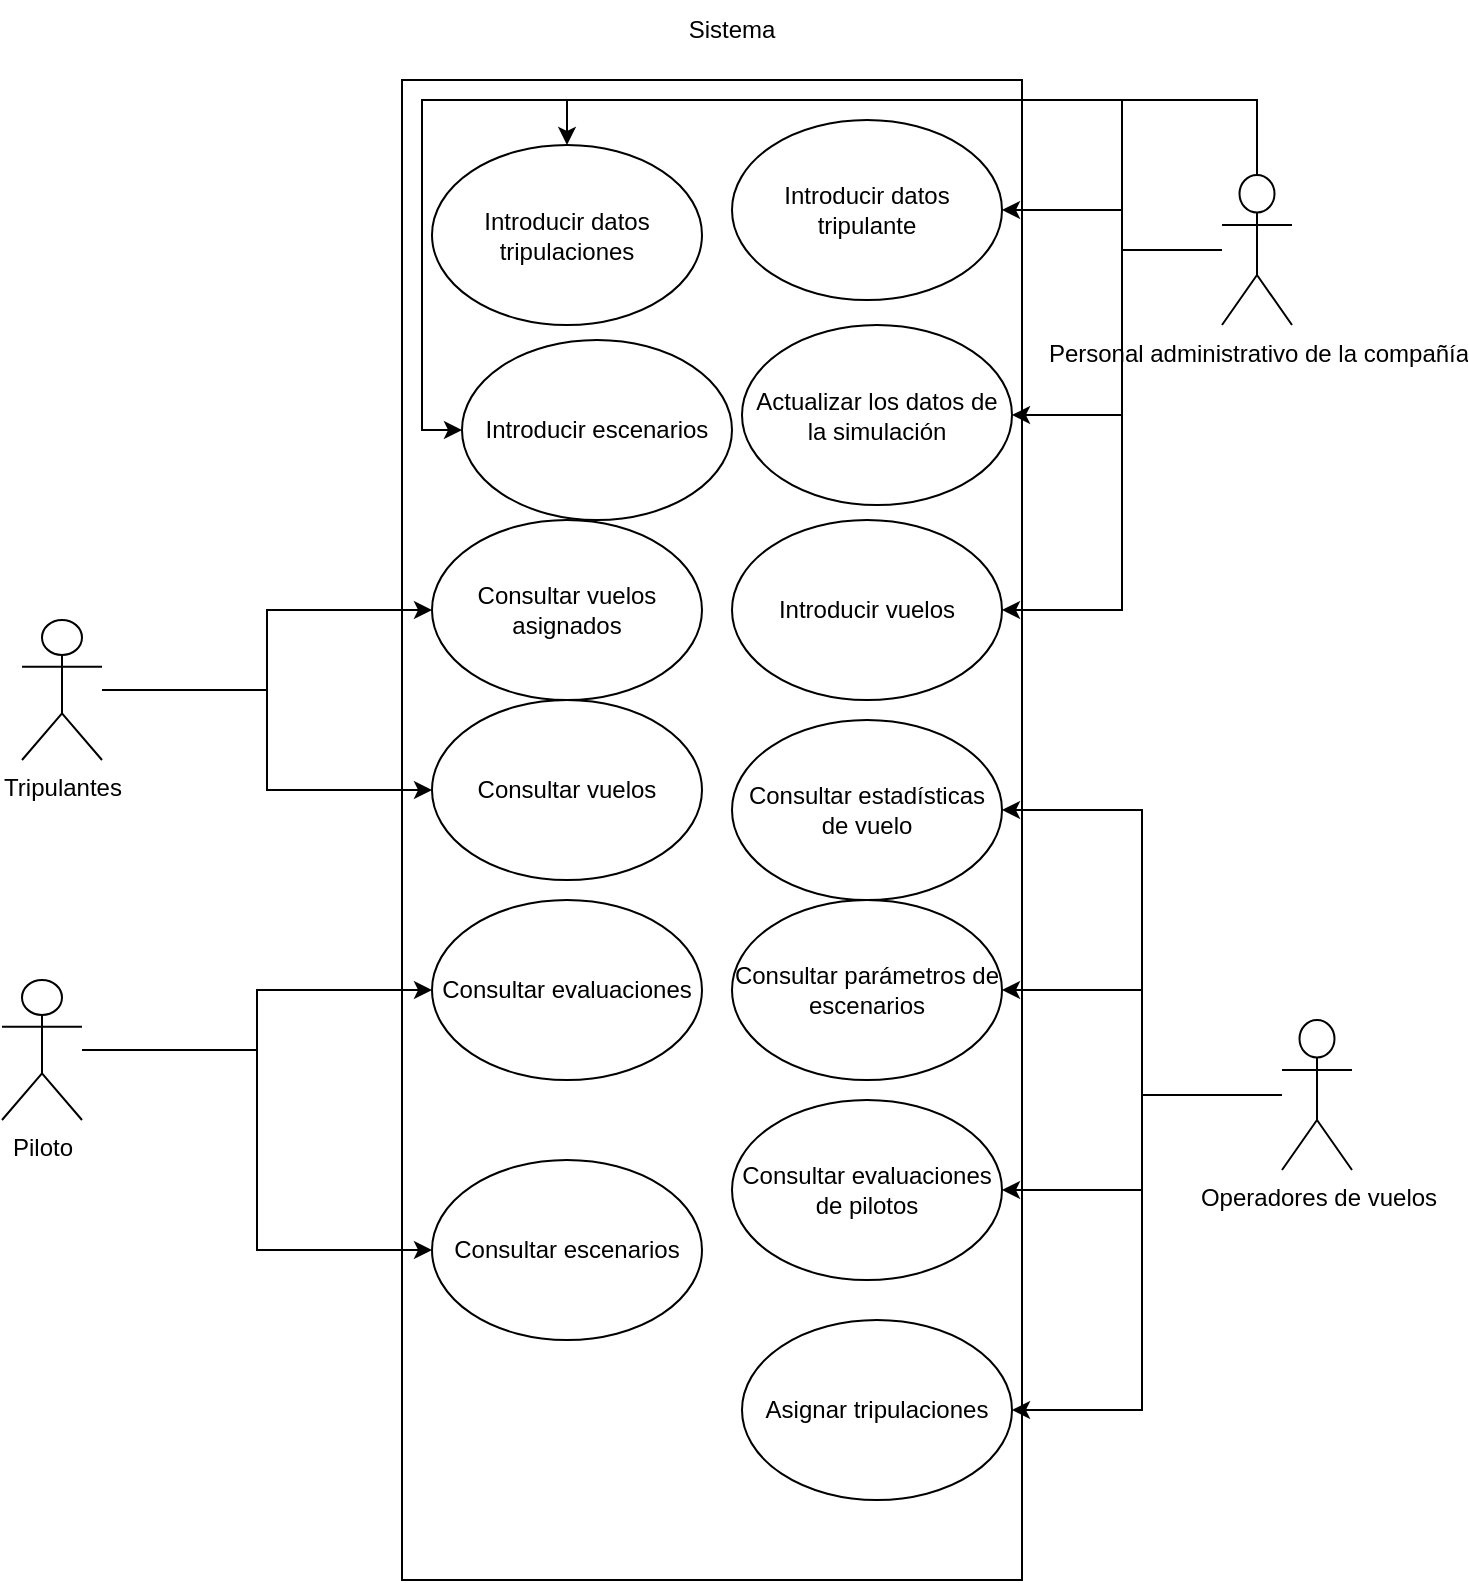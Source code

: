 <mxfile version="13.8.2" type="device"><diagram id="z0gLQHFbeG0pAAatqsxr" name="Page-1"><mxGraphModel dx="1102" dy="611" grid="1" gridSize="10" guides="1" tooltips="1" connect="1" arrows="1" fold="1" page="1" pageScale="1" pageWidth="827" pageHeight="1169" math="0" shadow="0"><root><mxCell id="0"/><mxCell id="1" parent="0"/><mxCell id="lhWOXlaM9gkfyAssrVmR-4" value="" style="rounded=0;whiteSpace=wrap;html=1;rotation=0;direction=south;" vertex="1" parent="1"><mxGeometry x="270" y="100" width="310" height="750" as="geometry"/></mxCell><mxCell id="lhWOXlaM9gkfyAssrVmR-32" style="edgeStyle=orthogonalEdgeStyle;rounded=0;orthogonalLoop=1;jettySize=auto;html=1;entryX=0;entryY=0.5;entryDx=0;entryDy=0;" edge="1" parent="1" source="lhWOXlaM9gkfyAssrVmR-5" target="lhWOXlaM9gkfyAssrVmR-29"><mxGeometry relative="1" as="geometry"/></mxCell><mxCell id="lhWOXlaM9gkfyAssrVmR-49" style="edgeStyle=orthogonalEdgeStyle;rounded=0;orthogonalLoop=1;jettySize=auto;html=1;" edge="1" parent="1" source="lhWOXlaM9gkfyAssrVmR-5" target="lhWOXlaM9gkfyAssrVmR-37"><mxGeometry relative="1" as="geometry"/></mxCell><mxCell id="lhWOXlaM9gkfyAssrVmR-5" value="Piloto" style="shape=umlActor;verticalLabelPosition=bottom;verticalAlign=top;html=1;outlineConnect=0;" vertex="1" parent="1"><mxGeometry x="70" y="550" width="40" height="70" as="geometry"/></mxCell><mxCell id="lhWOXlaM9gkfyAssrVmR-19" style="edgeStyle=orthogonalEdgeStyle;rounded=0;orthogonalLoop=1;jettySize=auto;html=1;entryX=0;entryY=0.5;entryDx=0;entryDy=0;" edge="1" parent="1" source="lhWOXlaM9gkfyAssrVmR-7" target="lhWOXlaM9gkfyAssrVmR-18"><mxGeometry relative="1" as="geometry"/></mxCell><mxCell id="lhWOXlaM9gkfyAssrVmR-48" style="edgeStyle=orthogonalEdgeStyle;rounded=0;orthogonalLoop=1;jettySize=auto;html=1;entryX=0;entryY=0.5;entryDx=0;entryDy=0;" edge="1" parent="1" source="lhWOXlaM9gkfyAssrVmR-7" target="lhWOXlaM9gkfyAssrVmR-47"><mxGeometry relative="1" as="geometry"/></mxCell><mxCell id="lhWOXlaM9gkfyAssrVmR-7" value="Tripulantes" style="shape=umlActor;verticalLabelPosition=bottom;verticalAlign=top;html=1;outlineConnect=0;" vertex="1" parent="1"><mxGeometry x="80" y="370" width="40" height="70" as="geometry"/></mxCell><mxCell id="lhWOXlaM9gkfyAssrVmR-59" style="edgeStyle=orthogonalEdgeStyle;rounded=0;orthogonalLoop=1;jettySize=auto;html=1;entryX=0.5;entryY=0;entryDx=0;entryDy=0;" edge="1" parent="1" source="lhWOXlaM9gkfyAssrVmR-9" target="lhWOXlaM9gkfyAssrVmR-55"><mxGeometry relative="1" as="geometry"><Array as="points"><mxPoint x="630" y="185"/><mxPoint x="630" y="110"/><mxPoint x="353" y="110"/></Array></mxGeometry></mxCell><mxCell id="lhWOXlaM9gkfyAssrVmR-63" style="edgeStyle=orthogonalEdgeStyle;rounded=0;orthogonalLoop=1;jettySize=auto;html=1;entryX=1;entryY=0.5;entryDx=0;entryDy=0;" edge="1" parent="1" source="lhWOXlaM9gkfyAssrVmR-9" target="lhWOXlaM9gkfyAssrVmR-20"><mxGeometry relative="1" as="geometry"><Array as="points"><mxPoint x="630" y="185"/><mxPoint x="630" y="165"/></Array></mxGeometry></mxCell><mxCell id="lhWOXlaM9gkfyAssrVmR-64" style="edgeStyle=orthogonalEdgeStyle;rounded=0;orthogonalLoop=1;jettySize=auto;html=1;entryX=1;entryY=0.5;entryDx=0;entryDy=0;" edge="1" parent="1" source="lhWOXlaM9gkfyAssrVmR-9" target="lhWOXlaM9gkfyAssrVmR-56"><mxGeometry relative="1" as="geometry"><Array as="points"><mxPoint x="630" y="185"/><mxPoint x="630" y="268"/></Array></mxGeometry></mxCell><mxCell id="lhWOXlaM9gkfyAssrVmR-65" style="edgeStyle=orthogonalEdgeStyle;rounded=0;orthogonalLoop=1;jettySize=auto;html=1;entryX=1;entryY=0.5;entryDx=0;entryDy=0;" edge="1" parent="1" source="lhWOXlaM9gkfyAssrVmR-9" target="lhWOXlaM9gkfyAssrVmR-60"><mxGeometry relative="1" as="geometry"><Array as="points"><mxPoint x="630" y="185"/><mxPoint x="630" y="365"/></Array></mxGeometry></mxCell><mxCell id="lhWOXlaM9gkfyAssrVmR-68" style="edgeStyle=orthogonalEdgeStyle;rounded=0;orthogonalLoop=1;jettySize=auto;html=1;entryX=0;entryY=0.5;entryDx=0;entryDy=0;" edge="1" parent="1" source="lhWOXlaM9gkfyAssrVmR-9" target="lhWOXlaM9gkfyAssrVmR-67"><mxGeometry relative="1" as="geometry"><Array as="points"><mxPoint x="698" y="110"/><mxPoint x="280" y="110"/><mxPoint x="280" y="275"/></Array></mxGeometry></mxCell><mxCell id="lhWOXlaM9gkfyAssrVmR-9" value="Personal administrativo de la compañía" style="shape=umlActor;verticalLabelPosition=bottom;verticalAlign=top;html=1;outlineConnect=0;" vertex="1" parent="1"><mxGeometry x="680" y="147.5" width="35" height="75" as="geometry"/></mxCell><mxCell id="lhWOXlaM9gkfyAssrVmR-51" style="edgeStyle=orthogonalEdgeStyle;rounded=0;orthogonalLoop=1;jettySize=auto;html=1;entryX=1;entryY=0.5;entryDx=0;entryDy=0;" edge="1" parent="1" source="lhWOXlaM9gkfyAssrVmR-12" target="lhWOXlaM9gkfyAssrVmR-22"><mxGeometry relative="1" as="geometry"/></mxCell><mxCell id="lhWOXlaM9gkfyAssrVmR-52" style="edgeStyle=orthogonalEdgeStyle;rounded=0;orthogonalLoop=1;jettySize=auto;html=1;entryX=1;entryY=0.5;entryDx=0;entryDy=0;" edge="1" parent="1" source="lhWOXlaM9gkfyAssrVmR-12" target="lhWOXlaM9gkfyAssrVmR-45"><mxGeometry relative="1" as="geometry"/></mxCell><mxCell id="lhWOXlaM9gkfyAssrVmR-53" style="edgeStyle=orthogonalEdgeStyle;rounded=0;orthogonalLoop=1;jettySize=auto;html=1;entryX=1;entryY=0.5;entryDx=0;entryDy=0;" edge="1" parent="1" source="lhWOXlaM9gkfyAssrVmR-12" target="lhWOXlaM9gkfyAssrVmR-35"><mxGeometry relative="1" as="geometry"/></mxCell><mxCell id="lhWOXlaM9gkfyAssrVmR-61" style="edgeStyle=orthogonalEdgeStyle;rounded=0;orthogonalLoop=1;jettySize=auto;html=1;entryX=1;entryY=0.5;entryDx=0;entryDy=0;" edge="1" parent="1" source="lhWOXlaM9gkfyAssrVmR-12" target="lhWOXlaM9gkfyAssrVmR-50"><mxGeometry relative="1" as="geometry"><Array as="points"><mxPoint x="640" y="608"/><mxPoint x="640" y="765"/></Array></mxGeometry></mxCell><mxCell id="lhWOXlaM9gkfyAssrVmR-12" value="Operadores de vuelos" style="shape=umlActor;verticalLabelPosition=bottom;verticalAlign=top;html=1;outlineConnect=0;" vertex="1" parent="1"><mxGeometry x="710" y="570" width="35" height="75" as="geometry"/></mxCell><mxCell id="lhWOXlaM9gkfyAssrVmR-13" value="Sistema" style="text;html=1;strokeColor=none;fillColor=none;align=center;verticalAlign=middle;whiteSpace=wrap;rounded=0;" vertex="1" parent="1"><mxGeometry x="400" y="60" width="70" height="30" as="geometry"/></mxCell><mxCell id="lhWOXlaM9gkfyAssrVmR-18" value="Consultar vuelos asignados" style="ellipse;whiteSpace=wrap;html=1;" vertex="1" parent="1"><mxGeometry x="285" y="320" width="135" height="90" as="geometry"/></mxCell><mxCell id="lhWOXlaM9gkfyAssrVmR-20" value="Introducir datos tripulante" style="ellipse;whiteSpace=wrap;html=1;" vertex="1" parent="1"><mxGeometry x="435" y="120" width="135" height="90" as="geometry"/></mxCell><mxCell id="lhWOXlaM9gkfyAssrVmR-22" value="Consultar estadísticas de vuelo" style="ellipse;whiteSpace=wrap;html=1;" vertex="1" parent="1"><mxGeometry x="435" y="420" width="135" height="90" as="geometry"/></mxCell><mxCell id="lhWOXlaM9gkfyAssrVmR-29" value="Consultar escenarios " style="ellipse;whiteSpace=wrap;html=1;" vertex="1" parent="1"><mxGeometry x="285" y="640" width="135" height="90" as="geometry"/></mxCell><mxCell id="lhWOXlaM9gkfyAssrVmR-35" value="Consultar evaluaciones de pilotos" style="ellipse;whiteSpace=wrap;html=1;" vertex="1" parent="1"><mxGeometry x="435" y="610" width="135" height="90" as="geometry"/></mxCell><mxCell id="lhWOXlaM9gkfyAssrVmR-37" value="Consultar evaluaciones" style="ellipse;whiteSpace=wrap;html=1;" vertex="1" parent="1"><mxGeometry x="285" y="510" width="135" height="90" as="geometry"/></mxCell><mxCell id="lhWOXlaM9gkfyAssrVmR-45" value="Consultar parámetros de escenarios" style="ellipse;whiteSpace=wrap;html=1;" vertex="1" parent="1"><mxGeometry x="435" y="510" width="135" height="90" as="geometry"/></mxCell><mxCell id="lhWOXlaM9gkfyAssrVmR-47" value="Consultar vuelos " style="ellipse;whiteSpace=wrap;html=1;" vertex="1" parent="1"><mxGeometry x="285" y="410" width="135" height="90" as="geometry"/></mxCell><mxCell id="lhWOXlaM9gkfyAssrVmR-50" value="Asignar tripulaciones" style="ellipse;whiteSpace=wrap;html=1;" vertex="1" parent="1"><mxGeometry x="440" y="720" width="135" height="90" as="geometry"/></mxCell><mxCell id="lhWOXlaM9gkfyAssrVmR-55" value="Introducir datos tripulaciones" style="ellipse;whiteSpace=wrap;html=1;" vertex="1" parent="1"><mxGeometry x="285" y="132.5" width="135" height="90" as="geometry"/></mxCell><mxCell id="lhWOXlaM9gkfyAssrVmR-56" value="Actualizar los datos de la simulación" style="ellipse;whiteSpace=wrap;html=1;" vertex="1" parent="1"><mxGeometry x="440" y="222.5" width="135" height="90" as="geometry"/></mxCell><mxCell id="lhWOXlaM9gkfyAssrVmR-60" value="Introducir vuelos" style="ellipse;whiteSpace=wrap;html=1;" vertex="1" parent="1"><mxGeometry x="435" y="320" width="135" height="90" as="geometry"/></mxCell><mxCell id="lhWOXlaM9gkfyAssrVmR-67" value="Introducir escenarios" style="ellipse;whiteSpace=wrap;html=1;" vertex="1" parent="1"><mxGeometry x="300" y="230" width="135" height="90" as="geometry"/></mxCell></root></mxGraphModel></diagram></mxfile>